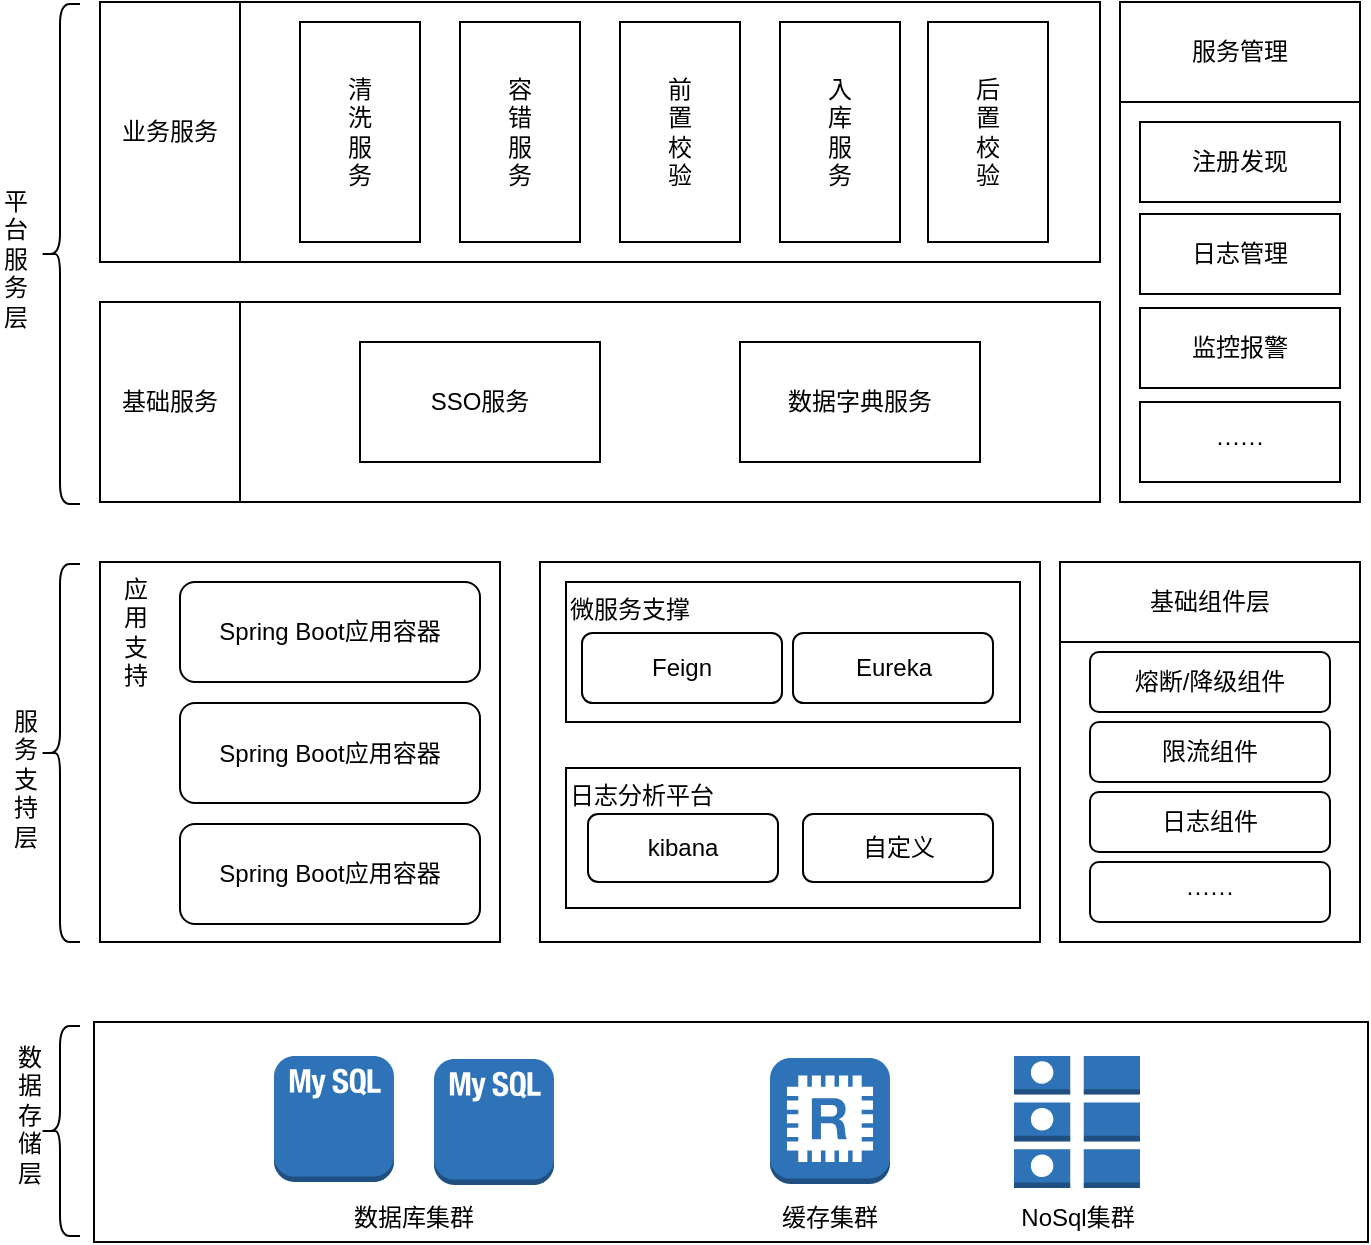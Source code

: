 <mxfile version="12.2.4" type="github" pages="1">
  <diagram id="bwR0MPHZC12A5jwAdn_Z" name="Page-1">
    <mxGraphModel dx="1408" dy="758" grid="1" gridSize="10" guides="1" tooltips="1" connect="1" arrows="1" fold="1" page="1" pageScale="1" pageWidth="827" pageHeight="1169" math="0" shadow="0">
      <root>
        <mxCell id="0"/>
        <mxCell id="1" parent="0"/>
        <mxCell id="ZqbOeCTGDKddQ_U7KF8V-39" value="平&lt;br&gt;台&lt;br&gt;服&lt;br&gt;务&lt;br&gt;层" style="text;html=1;resizable=0;points=[];autosize=1;align=left;verticalAlign=top;spacingTop=-4;" vertex="1" parent="1">
          <mxGeometry x="73" y="330" width="30" height="70" as="geometry"/>
        </mxCell>
        <mxCell id="ZqbOeCTGDKddQ_U7KF8V-60" value="服&lt;br&gt;务&lt;br&gt;支&lt;br&gt;持&lt;br&gt;层" style="text;html=1;resizable=0;points=[];autosize=1;align=left;verticalAlign=top;spacingTop=-4;" vertex="1" parent="1">
          <mxGeometry x="78" y="590" width="30" height="70" as="geometry"/>
        </mxCell>
        <mxCell id="ZqbOeCTGDKddQ_U7KF8V-68" value="" style="group" vertex="1" connectable="0" parent="1">
          <mxGeometry x="93" y="240" width="660" height="251" as="geometry"/>
        </mxCell>
        <mxCell id="ZqbOeCTGDKddQ_U7KF8V-23" value="" style="group" vertex="1" connectable="0" parent="ZqbOeCTGDKddQ_U7KF8V-68">
          <mxGeometry x="30" width="500" height="130" as="geometry"/>
        </mxCell>
        <mxCell id="ZqbOeCTGDKddQ_U7KF8V-1" value="" style="rounded=0;whiteSpace=wrap;html=1;" vertex="1" parent="ZqbOeCTGDKddQ_U7KF8V-23">
          <mxGeometry width="500" height="130" as="geometry"/>
        </mxCell>
        <mxCell id="ZqbOeCTGDKddQ_U7KF8V-7" value="清&lt;br&gt;洗&lt;br&gt;服&lt;br&gt;务" style="rounded=0;whiteSpace=wrap;html=1;verticalAlign=middle;flipV=0;flipH=0;" vertex="1" parent="ZqbOeCTGDKddQ_U7KF8V-23">
          <mxGeometry x="100" y="10" width="60" height="110" as="geometry"/>
        </mxCell>
        <mxCell id="ZqbOeCTGDKddQ_U7KF8V-8" value="容&lt;br&gt;错&lt;br&gt;服&lt;br&gt;务" style="rounded=0;whiteSpace=wrap;html=1;verticalAlign=middle;flipV=0;flipH=0;" vertex="1" parent="ZqbOeCTGDKddQ_U7KF8V-23">
          <mxGeometry x="180" y="10" width="60" height="110" as="geometry"/>
        </mxCell>
        <mxCell id="ZqbOeCTGDKddQ_U7KF8V-9" value="前&lt;br&gt;置&lt;br&gt;校&lt;br&gt;验" style="rounded=0;whiteSpace=wrap;html=1;verticalAlign=middle;flipV=0;flipH=0;" vertex="1" parent="ZqbOeCTGDKddQ_U7KF8V-23">
          <mxGeometry x="260" y="10" width="60" height="110" as="geometry"/>
        </mxCell>
        <mxCell id="ZqbOeCTGDKddQ_U7KF8V-10" value="入&lt;br&gt;库&lt;br&gt;服&lt;br&gt;务" style="rounded=0;whiteSpace=wrap;html=1;verticalAlign=middle;flipV=0;flipH=0;" vertex="1" parent="ZqbOeCTGDKddQ_U7KF8V-23">
          <mxGeometry x="340" y="10" width="60" height="110" as="geometry"/>
        </mxCell>
        <mxCell id="ZqbOeCTGDKddQ_U7KF8V-12" value="后&lt;br&gt;置&lt;br&gt;校&lt;br&gt;验" style="rounded=0;whiteSpace=wrap;html=1;verticalAlign=middle;flipV=0;flipH=0;" vertex="1" parent="ZqbOeCTGDKddQ_U7KF8V-23">
          <mxGeometry x="414" y="10" width="60" height="110" as="geometry"/>
        </mxCell>
        <mxCell id="ZqbOeCTGDKddQ_U7KF8V-21" value="业务服务" style="rounded=0;whiteSpace=wrap;html=1;" vertex="1" parent="ZqbOeCTGDKddQ_U7KF8V-23">
          <mxGeometry width="70" height="130" as="geometry"/>
        </mxCell>
        <mxCell id="ZqbOeCTGDKddQ_U7KF8V-25" value="" style="group" vertex="1" connectable="0" parent="ZqbOeCTGDKddQ_U7KF8V-68">
          <mxGeometry x="30" y="150" width="500" height="100" as="geometry"/>
        </mxCell>
        <mxCell id="ZqbOeCTGDKddQ_U7KF8V-14" value="" style="rounded=0;whiteSpace=wrap;html=1;" vertex="1" parent="ZqbOeCTGDKddQ_U7KF8V-25">
          <mxGeometry width="500" height="100" as="geometry"/>
        </mxCell>
        <mxCell id="ZqbOeCTGDKddQ_U7KF8V-15" value="SSO服务" style="rounded=0;whiteSpace=wrap;html=1;" vertex="1" parent="ZqbOeCTGDKddQ_U7KF8V-25">
          <mxGeometry x="130" y="20" width="120" height="60" as="geometry"/>
        </mxCell>
        <mxCell id="ZqbOeCTGDKddQ_U7KF8V-16" value="数据字典服务" style="rounded=0;whiteSpace=wrap;html=1;" vertex="1" parent="ZqbOeCTGDKddQ_U7KF8V-25">
          <mxGeometry x="320" y="20" width="120" height="60" as="geometry"/>
        </mxCell>
        <mxCell id="ZqbOeCTGDKddQ_U7KF8V-24" value="基础服务" style="rounded=0;whiteSpace=wrap;html=1;" vertex="1" parent="ZqbOeCTGDKddQ_U7KF8V-25">
          <mxGeometry width="70" height="100" as="geometry"/>
        </mxCell>
        <mxCell id="ZqbOeCTGDKddQ_U7KF8V-38" value="" style="shape=curlyBracket;whiteSpace=wrap;html=1;rounded=1;" vertex="1" parent="ZqbOeCTGDKddQ_U7KF8V-68">
          <mxGeometry y="1" width="20" height="250" as="geometry"/>
        </mxCell>
        <mxCell id="ZqbOeCTGDKddQ_U7KF8V-67" value="" style="group" vertex="1" connectable="0" parent="ZqbOeCTGDKddQ_U7KF8V-68">
          <mxGeometry x="540" width="120" height="250" as="geometry"/>
        </mxCell>
        <mxCell id="ZqbOeCTGDKddQ_U7KF8V-26" value="" style="rounded=0;whiteSpace=wrap;html=1;" vertex="1" parent="ZqbOeCTGDKddQ_U7KF8V-67">
          <mxGeometry width="120" height="250" as="geometry"/>
        </mxCell>
        <mxCell id="ZqbOeCTGDKddQ_U7KF8V-27" value="服务管理" style="rounded=0;whiteSpace=wrap;html=1;" vertex="1" parent="ZqbOeCTGDKddQ_U7KF8V-67">
          <mxGeometry width="120" height="50" as="geometry"/>
        </mxCell>
        <mxCell id="ZqbOeCTGDKddQ_U7KF8V-28" value="注册发现" style="rounded=0;whiteSpace=wrap;html=1;" vertex="1" parent="ZqbOeCTGDKddQ_U7KF8V-67">
          <mxGeometry x="10" y="60" width="100" height="40" as="geometry"/>
        </mxCell>
        <mxCell id="ZqbOeCTGDKddQ_U7KF8V-29" value="日志管理" style="rounded=0;whiteSpace=wrap;html=1;" vertex="1" parent="ZqbOeCTGDKddQ_U7KF8V-67">
          <mxGeometry x="10" y="106" width="100" height="40" as="geometry"/>
        </mxCell>
        <mxCell id="ZqbOeCTGDKddQ_U7KF8V-30" value="监控报警" style="rounded=0;whiteSpace=wrap;html=1;" vertex="1" parent="ZqbOeCTGDKddQ_U7KF8V-67">
          <mxGeometry x="10" y="153" width="100" height="40" as="geometry"/>
        </mxCell>
        <mxCell id="ZqbOeCTGDKddQ_U7KF8V-36" value="······" style="rounded=0;whiteSpace=wrap;html=1;" vertex="1" parent="ZqbOeCTGDKddQ_U7KF8V-67">
          <mxGeometry x="10" y="200" width="100" height="40" as="geometry"/>
        </mxCell>
        <mxCell id="ZqbOeCTGDKddQ_U7KF8V-72" value="" style="group" vertex="1" connectable="0" parent="1">
          <mxGeometry x="93" y="520" width="660" height="190" as="geometry"/>
        </mxCell>
        <mxCell id="ZqbOeCTGDKddQ_U7KF8V-59" value="" style="shape=curlyBracket;whiteSpace=wrap;html=1;rounded=1;align=center;" vertex="1" parent="ZqbOeCTGDKddQ_U7KF8V-72">
          <mxGeometry y="1" width="20" height="189" as="geometry"/>
        </mxCell>
        <mxCell id="ZqbOeCTGDKddQ_U7KF8V-69" value="" style="group" vertex="1" connectable="0" parent="ZqbOeCTGDKddQ_U7KF8V-72">
          <mxGeometry x="510" width="150" height="190" as="geometry"/>
        </mxCell>
        <mxCell id="ZqbOeCTGDKddQ_U7KF8V-41" value="" style="rounded=0;whiteSpace=wrap;html=1;" vertex="1" parent="ZqbOeCTGDKddQ_U7KF8V-69">
          <mxGeometry width="150" height="190" as="geometry"/>
        </mxCell>
        <mxCell id="ZqbOeCTGDKddQ_U7KF8V-42" value="基础组件层" style="rounded=0;whiteSpace=wrap;html=1;" vertex="1" parent="ZqbOeCTGDKddQ_U7KF8V-69">
          <mxGeometry width="150" height="40" as="geometry"/>
        </mxCell>
        <mxCell id="ZqbOeCTGDKddQ_U7KF8V-61" value="熔断/降级组件" style="rounded=1;whiteSpace=wrap;html=1;align=center;" vertex="1" parent="ZqbOeCTGDKddQ_U7KF8V-69">
          <mxGeometry x="15" y="45" width="120" height="30" as="geometry"/>
        </mxCell>
        <mxCell id="ZqbOeCTGDKddQ_U7KF8V-63" value="限流组件" style="rounded=1;whiteSpace=wrap;html=1;align=center;" vertex="1" parent="ZqbOeCTGDKddQ_U7KF8V-69">
          <mxGeometry x="15" y="80" width="120" height="30" as="geometry"/>
        </mxCell>
        <mxCell id="ZqbOeCTGDKddQ_U7KF8V-64" value="日志组件" style="rounded=1;whiteSpace=wrap;html=1;align=center;" vertex="1" parent="ZqbOeCTGDKddQ_U7KF8V-69">
          <mxGeometry x="15" y="115" width="120" height="30" as="geometry"/>
        </mxCell>
        <mxCell id="ZqbOeCTGDKddQ_U7KF8V-66" value="······" style="rounded=1;whiteSpace=wrap;html=1;align=center;" vertex="1" parent="ZqbOeCTGDKddQ_U7KF8V-69">
          <mxGeometry x="15" y="150" width="120" height="30" as="geometry"/>
        </mxCell>
        <mxCell id="ZqbOeCTGDKddQ_U7KF8V-70" value="" style="group" vertex="1" connectable="0" parent="ZqbOeCTGDKddQ_U7KF8V-72">
          <mxGeometry x="250" width="250" height="190" as="geometry"/>
        </mxCell>
        <mxCell id="ZqbOeCTGDKddQ_U7KF8V-40" value="" style="rounded=0;whiteSpace=wrap;html=1;" vertex="1" parent="ZqbOeCTGDKddQ_U7KF8V-70">
          <mxGeometry width="250" height="190" as="geometry"/>
        </mxCell>
        <mxCell id="ZqbOeCTGDKddQ_U7KF8V-52" value="微服务支撑" style="rounded=0;whiteSpace=wrap;html=1;align=left;horizontal=1;verticalAlign=top;" vertex="1" parent="ZqbOeCTGDKddQ_U7KF8V-70">
          <mxGeometry x="13" y="10" width="227" height="70" as="geometry"/>
        </mxCell>
        <mxCell id="ZqbOeCTGDKddQ_U7KF8V-53" value="日志分析平台" style="rounded=0;whiteSpace=wrap;html=1;align=left;verticalAlign=top;" vertex="1" parent="ZqbOeCTGDKddQ_U7KF8V-70">
          <mxGeometry x="13" y="103" width="227" height="70" as="geometry"/>
        </mxCell>
        <mxCell id="ZqbOeCTGDKddQ_U7KF8V-55" value="Feign" style="rounded=1;whiteSpace=wrap;html=1;align=center;" vertex="1" parent="ZqbOeCTGDKddQ_U7KF8V-70">
          <mxGeometry x="21" y="35.5" width="100" height="35" as="geometry"/>
        </mxCell>
        <mxCell id="ZqbOeCTGDKddQ_U7KF8V-56" value="Eureka" style="rounded=1;whiteSpace=wrap;html=1;align=center;" vertex="1" parent="ZqbOeCTGDKddQ_U7KF8V-70">
          <mxGeometry x="126.5" y="35.5" width="100" height="35" as="geometry"/>
        </mxCell>
        <mxCell id="ZqbOeCTGDKddQ_U7KF8V-57" value="kibana" style="rounded=1;whiteSpace=wrap;html=1;align=center;" vertex="1" parent="ZqbOeCTGDKddQ_U7KF8V-70">
          <mxGeometry x="24" y="126" width="95" height="34" as="geometry"/>
        </mxCell>
        <mxCell id="ZqbOeCTGDKddQ_U7KF8V-58" value="自定义" style="rounded=1;whiteSpace=wrap;html=1;align=center;" vertex="1" parent="ZqbOeCTGDKddQ_U7KF8V-70">
          <mxGeometry x="131.5" y="126" width="95" height="34" as="geometry"/>
        </mxCell>
        <mxCell id="ZqbOeCTGDKddQ_U7KF8V-71" value="" style="group" vertex="1" connectable="0" parent="ZqbOeCTGDKddQ_U7KF8V-72">
          <mxGeometry x="30" width="200" height="190" as="geometry"/>
        </mxCell>
        <mxCell id="ZqbOeCTGDKddQ_U7KF8V-37" value="应&lt;br&gt;用&lt;br&gt;支&lt;br&gt;持" style="rounded=0;whiteSpace=wrap;html=1;align=left;verticalAlign=top;horizontal=1;spacingLeft=10;" vertex="1" parent="ZqbOeCTGDKddQ_U7KF8V-71">
          <mxGeometry width="200" height="190" as="geometry"/>
        </mxCell>
        <mxCell id="ZqbOeCTGDKddQ_U7KF8V-44" value="Spring Boot应用容器" style="rounded=1;whiteSpace=wrap;html=1;align=center;verticalAlign=middle;" vertex="1" parent="ZqbOeCTGDKddQ_U7KF8V-71">
          <mxGeometry x="40" y="10" width="150" height="50" as="geometry"/>
        </mxCell>
        <mxCell id="ZqbOeCTGDKddQ_U7KF8V-46" value="Spring Boot应用容器" style="rounded=1;whiteSpace=wrap;html=1;align=center;verticalAlign=middle;" vertex="1" parent="ZqbOeCTGDKddQ_U7KF8V-71">
          <mxGeometry x="40" y="70.5" width="150" height="50" as="geometry"/>
        </mxCell>
        <mxCell id="ZqbOeCTGDKddQ_U7KF8V-48" value="Spring Boot应用容器" style="rounded=1;whiteSpace=wrap;html=1;align=center;verticalAlign=middle;" vertex="1" parent="ZqbOeCTGDKddQ_U7KF8V-71">
          <mxGeometry x="40" y="131" width="150" height="50" as="geometry"/>
        </mxCell>
        <mxCell id="ZqbOeCTGDKddQ_U7KF8V-88" value="" style="group" vertex="1" connectable="0" parent="1">
          <mxGeometry x="80" y="750" width="677" height="110" as="geometry"/>
        </mxCell>
        <mxCell id="ZqbOeCTGDKddQ_U7KF8V-80" value="" style="shape=curlyBracket;whiteSpace=wrap;html=1;rounded=1;align=center;" vertex="1" parent="ZqbOeCTGDKddQ_U7KF8V-88">
          <mxGeometry x="13" y="2" width="20" height="105" as="geometry"/>
        </mxCell>
        <mxCell id="ZqbOeCTGDKddQ_U7KF8V-81" value="数&lt;br&gt;据&lt;br&gt;存&lt;br&gt;储&lt;br&gt;层" style="text;html=1;resizable=0;points=[];autosize=1;align=left;verticalAlign=top;spacingTop=-4;" vertex="1" parent="ZqbOeCTGDKddQ_U7KF8V-88">
          <mxGeometry y="8" width="30" height="70" as="geometry"/>
        </mxCell>
        <mxCell id="ZqbOeCTGDKddQ_U7KF8V-86" value="" style="group" vertex="1" connectable="0" parent="ZqbOeCTGDKddQ_U7KF8V-88">
          <mxGeometry x="40" width="637" height="110" as="geometry"/>
        </mxCell>
        <mxCell id="ZqbOeCTGDKddQ_U7KF8V-74" value="" style="rounded=0;whiteSpace=wrap;html=1;align=center;" vertex="1" parent="ZqbOeCTGDKddQ_U7KF8V-86">
          <mxGeometry width="637" height="110" as="geometry"/>
        </mxCell>
        <mxCell id="ZqbOeCTGDKddQ_U7KF8V-75" value="" style="outlineConnect=0;dashed=0;verticalLabelPosition=bottom;verticalAlign=top;align=center;html=1;shape=mxgraph.aws3.mysql_db_instance_2;fillColor=#2E73B8;gradientColor=none;" vertex="1" parent="ZqbOeCTGDKddQ_U7KF8V-86">
          <mxGeometry x="90" y="17" width="60" height="63" as="geometry"/>
        </mxCell>
        <mxCell id="ZqbOeCTGDKddQ_U7KF8V-76" value="" style="outlineConnect=0;dashed=0;verticalLabelPosition=bottom;verticalAlign=top;align=center;html=1;shape=mxgraph.aws3.redis;fillColor=#2E73B8;gradientColor=none;" vertex="1" parent="ZqbOeCTGDKddQ_U7KF8V-86">
          <mxGeometry x="338" y="18" width="60" height="63" as="geometry"/>
        </mxCell>
        <mxCell id="ZqbOeCTGDKddQ_U7KF8V-77" value="" style="outlineConnect=0;dashed=0;verticalLabelPosition=bottom;verticalAlign=top;align=center;html=1;shape=mxgraph.aws3.attributes;fillColor=#2E73B8;gradientColor=none;" vertex="1" parent="ZqbOeCTGDKddQ_U7KF8V-86">
          <mxGeometry x="460" y="17" width="63" height="66" as="geometry"/>
        </mxCell>
        <mxCell id="ZqbOeCTGDKddQ_U7KF8V-78" value="" style="outlineConnect=0;dashed=0;verticalLabelPosition=bottom;verticalAlign=top;align=center;html=1;shape=mxgraph.aws3.mysql_db_instance_2;fillColor=#2E73B8;gradientColor=none;" vertex="1" parent="ZqbOeCTGDKddQ_U7KF8V-86">
          <mxGeometry x="170" y="18.5" width="60" height="63" as="geometry"/>
        </mxCell>
        <mxCell id="ZqbOeCTGDKddQ_U7KF8V-82" value="数据库集群" style="text;html=1;strokeColor=none;fillColor=none;align=center;verticalAlign=middle;whiteSpace=wrap;rounded=0;" vertex="1" parent="ZqbOeCTGDKddQ_U7KF8V-86">
          <mxGeometry x="120" y="88" width="80" height="20" as="geometry"/>
        </mxCell>
        <mxCell id="ZqbOeCTGDKddQ_U7KF8V-83" value="缓存集群" style="text;html=1;strokeColor=none;fillColor=none;align=center;verticalAlign=middle;whiteSpace=wrap;rounded=0;" vertex="1" parent="ZqbOeCTGDKddQ_U7KF8V-86">
          <mxGeometry x="328" y="88" width="80" height="20" as="geometry"/>
        </mxCell>
        <mxCell id="ZqbOeCTGDKddQ_U7KF8V-84" value="NoSql集群" style="text;html=1;strokeColor=none;fillColor=none;align=center;verticalAlign=middle;whiteSpace=wrap;rounded=0;" vertex="1" parent="ZqbOeCTGDKddQ_U7KF8V-86">
          <mxGeometry x="451.5" y="88" width="80" height="20" as="geometry"/>
        </mxCell>
      </root>
    </mxGraphModel>
  </diagram>
</mxfile>
